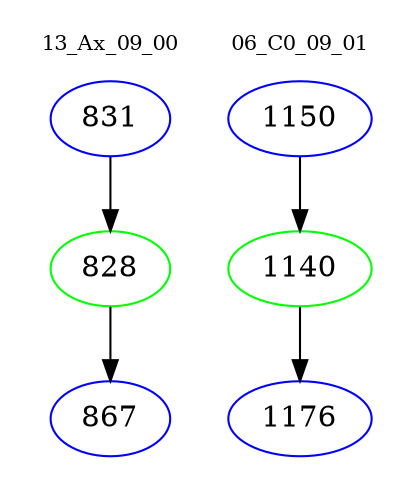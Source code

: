 digraph{
subgraph cluster_0 {
color = white
label = "13_Ax_09_00";
fontsize=10;
T0_831 [label="831", color="blue"]
T0_831 -> T0_828 [color="black"]
T0_828 [label="828", color="green"]
T0_828 -> T0_867 [color="black"]
T0_867 [label="867", color="blue"]
}
subgraph cluster_1 {
color = white
label = "06_C0_09_01";
fontsize=10;
T1_1150 [label="1150", color="blue"]
T1_1150 -> T1_1140 [color="black"]
T1_1140 [label="1140", color="green"]
T1_1140 -> T1_1176 [color="black"]
T1_1176 [label="1176", color="blue"]
}
}

